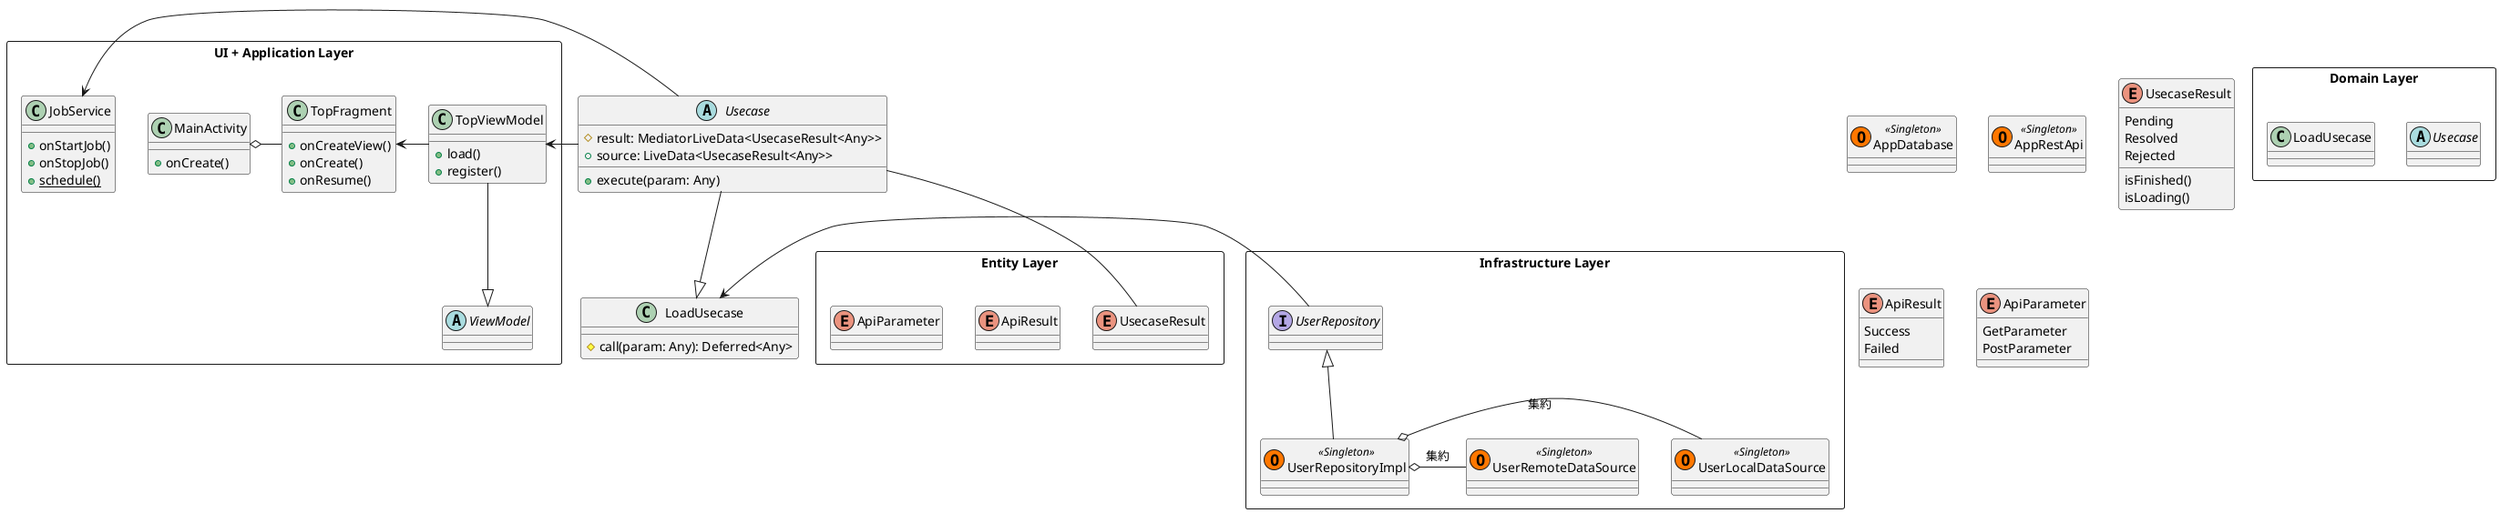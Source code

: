 @startuml

package "UI + Application Layer" <<Rectangle>> {
    class JobService {
        + onStartJob()
        + onStopJob()
        + {static} schedule()
    }
    class MainActivity {
        + onCreate()
    }
    class TopFragment {
        + onCreateView()
        + onCreate()
        + onResume()
    }
    abstract ViewModel
    class TopViewModel {
        + load()
        + register()
    }
}

package "Domain Layer" <<Rectangle>> {
    abstract Usecase
    class LoadUsecase
}

package "Infrastructure Layer" <<Rectangle>> {
    interface UserRepository
    class UserRepositoryImpl << (O,#FF7700) Singleton >>
    class UserLocalDataSource << (O,#FF7700) Singleton >>
    class UserRemoteDataSource << (O,#FF7700) Singleton >>
}

package "Entity Layer" <<Rectangle>> {
    enum UsecaseResult
    enum ApiResult
    enum ApiParameter
}

abstract Usecase {
    # result: MediatorLiveData<UsecaseResult<Any>>
    + source: LiveData<UsecaseResult<Any>>
    + execute(param: Any)
}
class LoadUsecase {
    # call(param: Any): Deferred<Any>
}

class AppDatabase << (O,#FF7700) Singleton >>
class AppRestApi << (O,#FF7700) Singleton >>

MainActivity o-ri- TopFragment
TopViewModel -le-> TopFragment

Usecase -do- UsecaseResult
TopViewModel --|> ViewModel

JobService <-ri- Usecase
TopViewModel <-ri- Usecase

Usecase -do-|> LoadUsecase
LoadUsecase <-ri- UserRepository

UserRepository <|-do- UserRepositoryImpl
UserRepositoryImpl o-ri- UserLocalDataSource : 集約
UserRepositoryImpl o-ri- UserRemoteDataSource : 集約

enum UsecaseResult {
    Pending
    Resolved
    Rejected
    isFinished()
    isLoading()
}

enum ApiResult {
    Success
    Failed
}

enum ApiParameter {
    GetParameter
    PostParameter
}

'Foo -up-> 上
'Foo -do-> 下
'Foo -le-> 左
'Foo -ri-> 右

@enduml
